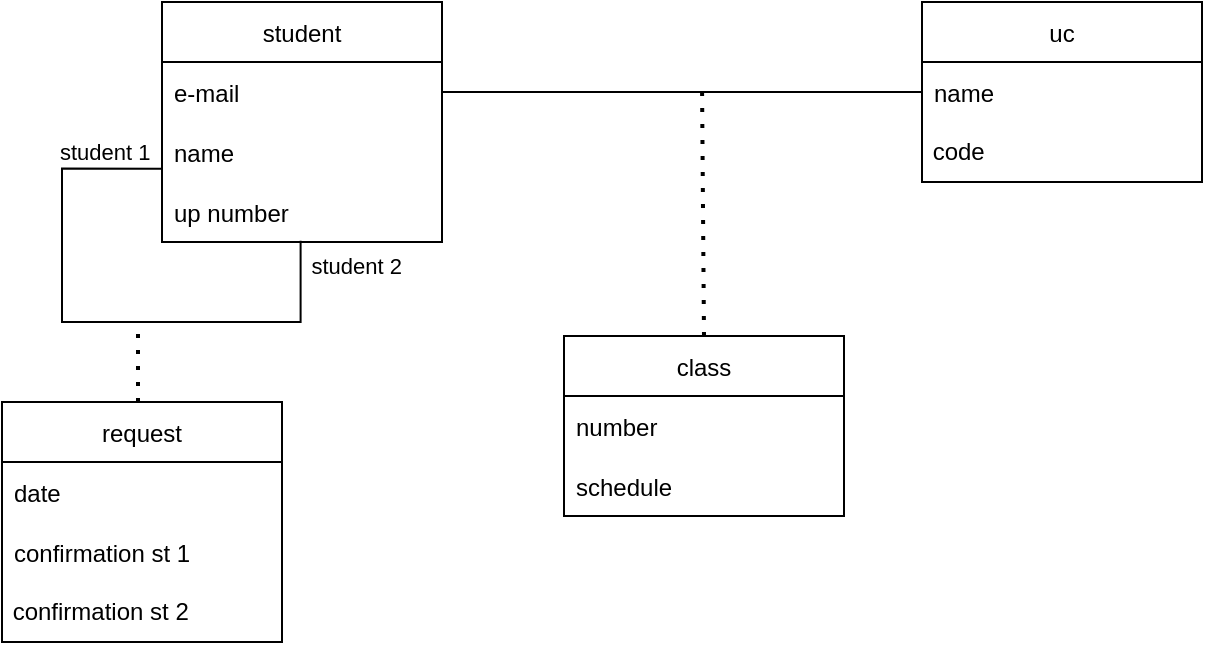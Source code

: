 <mxfile version="17.2.6" type="device"><diagram id="LnBV7DrusfFd7TuiRltL" name="Page-1"><mxGraphModel dx="782" dy="379" grid="1" gridSize="10" guides="1" tooltips="1" connect="1" arrows="1" fold="1" page="1" pageScale="1" pageWidth="827" pageHeight="1169" math="0" shadow="0"><root><mxCell id="0"/><mxCell id="1" parent="0"/><mxCell id="qzhHlvMJmA83oKqvOfNr-2" value="student" style="swimlane;fontStyle=0;childLayout=stackLayout;horizontal=1;startSize=30;horizontalStack=0;resizeParent=1;resizeParentMax=0;resizeLast=0;collapsible=1;marginBottom=0;" parent="1" vertex="1"><mxGeometry x="120" y="140" width="140" height="120" as="geometry"/></mxCell><mxCell id="qzhHlvMJmA83oKqvOfNr-3" value="e-mail" style="text;strokeColor=none;fillColor=none;align=left;verticalAlign=middle;spacingLeft=4;spacingRight=4;overflow=hidden;points=[[0,0.5],[1,0.5]];portConstraint=eastwest;rotatable=0;" parent="qzhHlvMJmA83oKqvOfNr-2" vertex="1"><mxGeometry y="30" width="140" height="30" as="geometry"/></mxCell><mxCell id="qzhHlvMJmA83oKqvOfNr-4" value="name" style="text;strokeColor=none;fillColor=none;align=left;verticalAlign=middle;spacingLeft=4;spacingRight=4;overflow=hidden;points=[[0,0.5],[1,0.5]];portConstraint=eastwest;rotatable=0;" parent="qzhHlvMJmA83oKqvOfNr-2" vertex="1"><mxGeometry y="60" width="140" height="30" as="geometry"/></mxCell><mxCell id="qzhHlvMJmA83oKqvOfNr-5" value="up number" style="text;strokeColor=none;fillColor=none;align=left;verticalAlign=middle;spacingLeft=4;spacingRight=4;overflow=hidden;points=[[0,0.5],[1,0.5]];portConstraint=eastwest;rotatable=0;" parent="qzhHlvMJmA83oKqvOfNr-2" vertex="1"><mxGeometry y="90" width="140" height="30" as="geometry"/></mxCell><mxCell id="qzhHlvMJmA83oKqvOfNr-24" value="" style="endArrow=none;html=1;edgeStyle=orthogonalEdgeStyle;rounded=0;exitX=0;exitY=0.778;exitDx=0;exitDy=0;exitPerimeter=0;entryX=0.495;entryY=0.978;entryDx=0;entryDy=0;entryPerimeter=0;" parent="qzhHlvMJmA83oKqvOfNr-2" source="qzhHlvMJmA83oKqvOfNr-4" target="qzhHlvMJmA83oKqvOfNr-5" edge="1"><mxGeometry relative="1" as="geometry"><mxPoint x="-10" y="180" as="sourcePoint"/><mxPoint x="-50" y="190" as="targetPoint"/><Array as="points"><mxPoint x="-50" y="83"/><mxPoint x="-50" y="160"/><mxPoint x="69" y="160"/></Array></mxGeometry></mxCell><mxCell id="qzhHlvMJmA83oKqvOfNr-25" value="student 1" style="edgeLabel;resizable=0;html=1;align=left;verticalAlign=bottom;" parent="qzhHlvMJmA83oKqvOfNr-24" connectable="0" vertex="1"><mxGeometry x="-1" relative="1" as="geometry"><mxPoint x="-53" as="offset"/></mxGeometry></mxCell><mxCell id="qzhHlvMJmA83oKqvOfNr-26" value="student 2" style="edgeLabel;resizable=0;html=1;align=right;verticalAlign=bottom;" parent="qzhHlvMJmA83oKqvOfNr-24" connectable="0" vertex="1"><mxGeometry x="1" relative="1" as="geometry"><mxPoint x="51" y="21" as="offset"/></mxGeometry></mxCell><mxCell id="qzhHlvMJmA83oKqvOfNr-8" value="uc" style="swimlane;fontStyle=0;childLayout=stackLayout;horizontal=1;startSize=30;horizontalStack=0;resizeParent=1;resizeParentMax=0;resizeLast=0;collapsible=1;marginBottom=0;" parent="1" vertex="1"><mxGeometry x="500" y="140" width="140" height="90" as="geometry"/></mxCell><mxCell id="qzhHlvMJmA83oKqvOfNr-9" value="name" style="text;strokeColor=none;fillColor=none;align=left;verticalAlign=middle;spacingLeft=4;spacingRight=4;overflow=hidden;points=[[0,0.5],[1,0.5]];portConstraint=eastwest;rotatable=0;" parent="qzhHlvMJmA83oKqvOfNr-8" vertex="1"><mxGeometry y="30" width="140" height="30" as="geometry"/></mxCell><mxCell id="d6i3XQp05iuYrQ61VsRF-1" value="&amp;nbsp;code" style="text;html=1;strokeColor=none;fillColor=none;align=left;verticalAlign=middle;whiteSpace=wrap;rounded=0;" vertex="1" parent="qzhHlvMJmA83oKqvOfNr-8"><mxGeometry y="60" width="140" height="30" as="geometry"/></mxCell><mxCell id="qzhHlvMJmA83oKqvOfNr-12" value="class" style="swimlane;fontStyle=0;childLayout=stackLayout;horizontal=1;startSize=30;horizontalStack=0;resizeParent=1;resizeParentMax=0;resizeLast=0;collapsible=1;marginBottom=0;" parent="1" vertex="1"><mxGeometry x="321" y="307" width="140" height="90" as="geometry"/></mxCell><mxCell id="qzhHlvMJmA83oKqvOfNr-13" value="number" style="text;strokeColor=none;fillColor=none;align=left;verticalAlign=middle;spacingLeft=4;spacingRight=4;overflow=hidden;points=[[0,0.5],[1,0.5]];portConstraint=eastwest;rotatable=0;" parent="qzhHlvMJmA83oKqvOfNr-12" vertex="1"><mxGeometry y="30" width="140" height="30" as="geometry"/></mxCell><mxCell id="qzhHlvMJmA83oKqvOfNr-14" value="schedule" style="text;strokeColor=none;fillColor=none;align=left;verticalAlign=middle;spacingLeft=4;spacingRight=4;overflow=hidden;points=[[0,0.5],[1,0.5]];portConstraint=eastwest;rotatable=0;" parent="qzhHlvMJmA83oKqvOfNr-12" vertex="1"><mxGeometry y="60" width="140" height="30" as="geometry"/></mxCell><mxCell id="qzhHlvMJmA83oKqvOfNr-16" value="" style="endArrow=none;html=1;rounded=0;exitX=1;exitY=0.5;exitDx=0;exitDy=0;entryX=0;entryY=0.5;entryDx=0;entryDy=0;" parent="1" source="qzhHlvMJmA83oKqvOfNr-3" target="qzhHlvMJmA83oKqvOfNr-9" edge="1"><mxGeometry width="50" height="50" relative="1" as="geometry"><mxPoint x="380" y="190" as="sourcePoint"/><mxPoint x="430" y="140" as="targetPoint"/></mxGeometry></mxCell><mxCell id="qzhHlvMJmA83oKqvOfNr-22" value="" style="endArrow=none;dashed=1;html=1;dashPattern=1 3;strokeWidth=2;rounded=0;exitX=0.5;exitY=0;exitDx=0;exitDy=0;" parent="1" source="qzhHlvMJmA83oKqvOfNr-12" edge="1"><mxGeometry width="50" height="50" relative="1" as="geometry"><mxPoint x="319" y="280" as="sourcePoint"/><mxPoint x="390" y="180" as="targetPoint"/></mxGeometry></mxCell><mxCell id="d6i3XQp05iuYrQ61VsRF-3" value="request" style="swimlane;fontStyle=0;childLayout=stackLayout;horizontal=1;startSize=30;horizontalStack=0;resizeParent=1;resizeParentMax=0;resizeLast=0;collapsible=1;marginBottom=0;" vertex="1" parent="1"><mxGeometry x="40" y="340" width="140" height="120" as="geometry"/></mxCell><mxCell id="d6i3XQp05iuYrQ61VsRF-4" value="date" style="text;strokeColor=none;fillColor=none;align=left;verticalAlign=middle;spacingLeft=4;spacingRight=4;overflow=hidden;points=[[0,0.5],[1,0.5]];portConstraint=eastwest;rotatable=0;" vertex="1" parent="d6i3XQp05iuYrQ61VsRF-3"><mxGeometry y="30" width="140" height="30" as="geometry"/></mxCell><mxCell id="d6i3XQp05iuYrQ61VsRF-5" value="confirmation st 1" style="text;strokeColor=none;fillColor=none;align=left;verticalAlign=middle;spacingLeft=4;spacingRight=4;overflow=hidden;points=[[0,0.5],[1,0.5]];portConstraint=eastwest;rotatable=0;" vertex="1" parent="d6i3XQp05iuYrQ61VsRF-3"><mxGeometry y="60" width="140" height="30" as="geometry"/></mxCell><mxCell id="d6i3XQp05iuYrQ61VsRF-7" value="&amp;nbsp;confirmation st 2" style="text;html=1;strokeColor=none;fillColor=none;align=left;verticalAlign=middle;whiteSpace=wrap;rounded=0;" vertex="1" parent="d6i3XQp05iuYrQ61VsRF-3"><mxGeometry y="90" width="140" height="30" as="geometry"/></mxCell><mxCell id="d6i3XQp05iuYrQ61VsRF-6" value="" style="endArrow=none;dashed=1;html=1;dashPattern=1 3;strokeWidth=2;rounded=0;" edge="1" parent="1"><mxGeometry width="50" height="50" relative="1" as="geometry"><mxPoint x="108" y="340" as="sourcePoint"/><mxPoint x="108" y="300" as="targetPoint"/></mxGeometry></mxCell></root></mxGraphModel></diagram></mxfile>